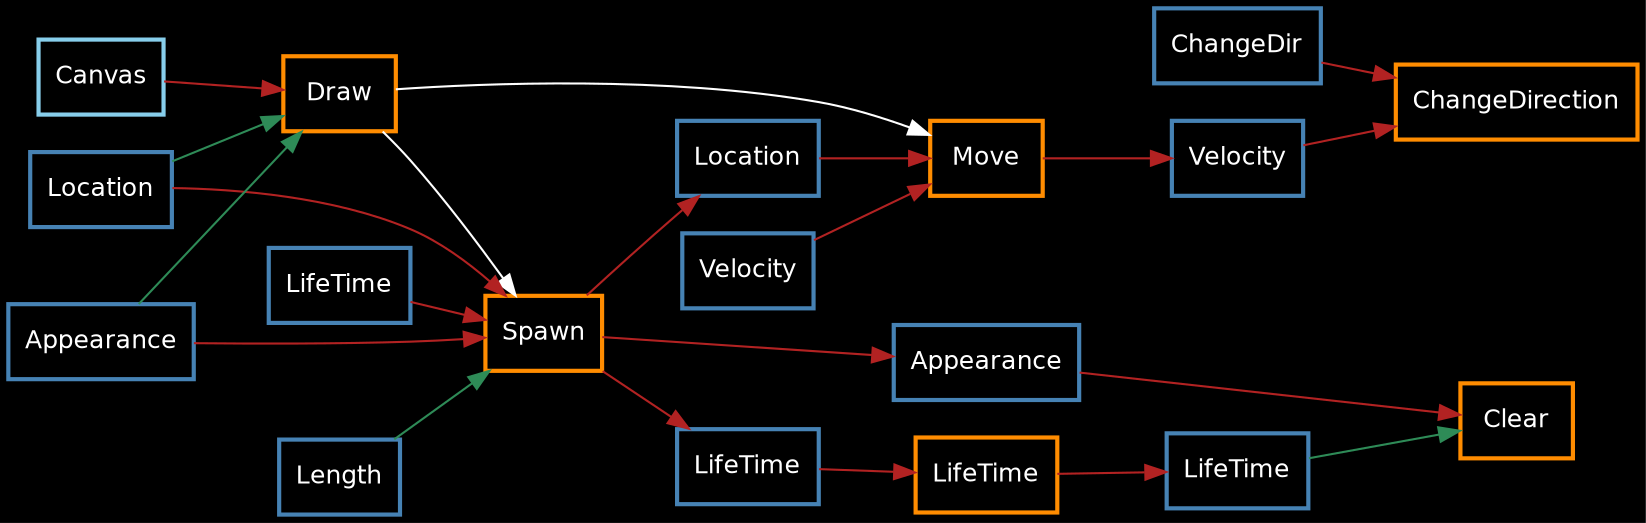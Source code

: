 digraph framegraph 
{
rankdir = LR
bgcolor = black

node [shape=rectangle, fontname="helvetica", fontsize=12, fontcolor=white]

"Draw" [label="Draw", style=bold, color=darkorange]
"Move" [label="Move", style=bold, color=darkorange]
"LifeTime" [label="LifeTime", style=bold, color=darkorange]
"ChangeDirection" [label="ChangeDirection", style=bold, color=darkorange]
"Clear" [label="Clear", style=bold, color=darkorange]
"Spawn" [label="Spawn", style=bold, color=darkorange]

"Draw" -> { "Move" } [color=white]
"Draw" -> { "Spawn" } [color=white]

"Length0" [label="Length", style=bold, color= steelblue]
"Length0" -> { "Spawn" } [color=seagreen]
"LifeTime0" [label="LifeTime", style=bold, color= steelblue]
"LifeTime0" -> { } [color=seagreen]
"LifeTime0" -> { "Spawn" } [color=firebrick]
"Location0" [label="Location", style=bold, color= steelblue]
"Location0" -> { "Draw" } [color=seagreen]
"Location0" -> { "Spawn" } [color=firebrick]
"ChangeDir0" [label="ChangeDir", style=bold, color= steelblue]
"ChangeDir0" -> { } [color=seagreen]
"ChangeDir0" -> { "ChangeDirection" } [color=firebrick]
"Appearance0" [label="Appearance", style=bold, color= steelblue]
"Appearance0" -> { "Draw" } [color=seagreen]
"Appearance0" -> { "Spawn" } [color=firebrick]
"Canvas0" [label="Canvas", style=bold, color= skyblue]
"Canvas0" -> { } [color=seagreen]
"Canvas0" -> { "Draw" } [color=firebrick]
"Velocity0" [label="Velocity", style=bold, color= steelblue]
"Velocity0" -> { } [color=seagreen]
"Velocity0" -> { "Move" } [color=firebrick]
"LifeTime1" [label="LifeTime", style=bold, color= steelblue]
"LifeTime1" -> { } [color=seagreen]
"LifeTime1" -> { "LifeTime" } [color=firebrick]
"Spawn" -> { "LifeTime1" } [color=firebrick]
"Location1" [label="Location", style=bold, color= steelblue]
"Location1" -> { } [color=seagreen]
"Location1" -> { "Move" } [color=firebrick]
"Spawn" -> { "Location1" } [color=firebrick]
"Appearance1" [label="Appearance", style=bold, color= steelblue]
"Appearance1" -> { } [color=seagreen]
"Appearance1" -> { "Clear" } [color=firebrick]
"Spawn" -> { "Appearance1" } [color=firebrick]
"Velocity1" [label="Velocity", style=bold, color= steelblue]
"Velocity1" -> { } [color=seagreen]
"Velocity1" -> { "ChangeDirection" } [color=firebrick]
"Move" -> { "Velocity1" } [color=firebrick]
"LifeTime2" [label="LifeTime", style=bold, color= steelblue]
"LifeTime2" -> { "Clear" } [color=seagreen]
"LifeTime" -> { "LifeTime2" } [color=firebrick]
}